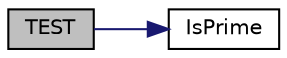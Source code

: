 digraph "TEST"
{
  edge [fontname="Helvetica",fontsize="10",labelfontname="Helvetica",labelfontsize="10"];
  node [fontname="Helvetica",fontsize="10",shape=record];
  rankdir="LR";
  Node12 [label="TEST",height=0.2,width=0.4,color="black", fillcolor="grey75", style="filled", fontcolor="black"];
  Node12 -> Node13 [color="midnightblue",fontsize="10",style="solid",fontname="Helvetica"];
  Node13 [label="IsPrime",height=0.2,width=0.4,color="black", fillcolor="white", style="filled",URL="$d2/da5/sample1_8cc.html#a7093217f5edc11fe277d03bd064e5f11"];
}
